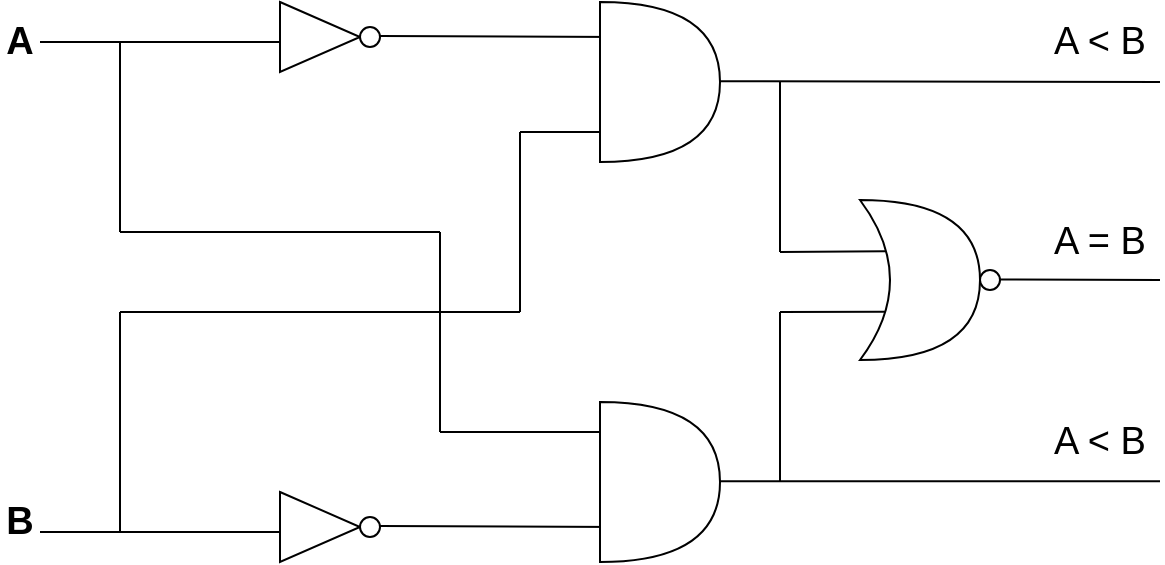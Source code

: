 <mxfile version="20.6.0" type="device"><diagram id="5YLjFstM2gn-YZMDXAR0" name="Comparator"><mxGraphModel dx="918" dy="1358" grid="1" gridSize="10" guides="1" tooltips="1" connect="1" arrows="1" fold="1" page="1" pageScale="1" pageWidth="827" pageHeight="1169" math="0" shadow="0"><root><mxCell id="0"/><mxCell id="1" parent="0"/><mxCell id="xJcR0Pixwjbmy3PmEUVQ-1" value="&lt;font style=&quot;font-size: 19px;&quot;&gt;&lt;b&gt;A&lt;/b&gt;&lt;/font&gt;" style="text;html=1;strokeColor=none;fillColor=none;align=center;verticalAlign=middle;whiteSpace=wrap;rounded=0;" vertex="1" parent="1"><mxGeometry x="100" y="410" width="20" height="30" as="geometry"/></mxCell><mxCell id="xJcR0Pixwjbmy3PmEUVQ-2" value="&lt;font style=&quot;font-size: 19px;&quot;&gt;&lt;b&gt;B&lt;/b&gt;&lt;/font&gt;" style="text;html=1;strokeColor=none;fillColor=none;align=center;verticalAlign=middle;whiteSpace=wrap;rounded=0;" vertex="1" parent="1"><mxGeometry x="100" y="650" width="20" height="30" as="geometry"/></mxCell><mxCell id="xJcR0Pixwjbmy3PmEUVQ-3" value="" style="endArrow=none;html=1;rounded=0;fontSize=19;exitX=1;exitY=0.5;exitDx=0;exitDy=0;" edge="1" parent="1" source="xJcR0Pixwjbmy3PmEUVQ-1"><mxGeometry width="50" height="50" relative="1" as="geometry"><mxPoint x="380" y="610" as="sourcePoint"/><mxPoint x="240" y="425" as="targetPoint"/><Array as="points"><mxPoint x="180" y="425"/></Array></mxGeometry></mxCell><mxCell id="xJcR0Pixwjbmy3PmEUVQ-4" value="" style="triangle;whiteSpace=wrap;html=1;fontSize=19;" vertex="1" parent="1"><mxGeometry x="240" y="405" width="40" height="35" as="geometry"/></mxCell><mxCell id="xJcR0Pixwjbmy3PmEUVQ-5" value="" style="ellipse;whiteSpace=wrap;html=1;fontSize=19;" vertex="1" parent="1"><mxGeometry x="280" y="417.5" width="10" height="10" as="geometry"/></mxCell><mxCell id="xJcR0Pixwjbmy3PmEUVQ-6" value="" style="endArrow=none;html=1;rounded=0;fontSize=19;" edge="1" parent="1"><mxGeometry width="50" height="50" relative="1" as="geometry"><mxPoint x="290" y="422" as="sourcePoint"/><mxPoint x="410" y="422.5" as="targetPoint"/></mxGeometry></mxCell><mxCell id="xJcR0Pixwjbmy3PmEUVQ-7" value="" style="shape=or;whiteSpace=wrap;html=1;fontSize=19;" vertex="1" parent="1"><mxGeometry x="400" y="405" width="60" height="80" as="geometry"/></mxCell><mxCell id="xJcR0Pixwjbmy3PmEUVQ-8" value="" style="endArrow=none;html=1;rounded=0;fontSize=19;" edge="1" parent="1"><mxGeometry width="50" height="50" relative="1" as="geometry"><mxPoint x="120" y="670" as="sourcePoint"/><mxPoint x="240" y="670" as="targetPoint"/></mxGeometry></mxCell><mxCell id="xJcR0Pixwjbmy3PmEUVQ-9" value="" style="triangle;whiteSpace=wrap;html=1;fontSize=19;" vertex="1" parent="1"><mxGeometry x="240" y="650" width="40" height="35" as="geometry"/></mxCell><mxCell id="xJcR0Pixwjbmy3PmEUVQ-10" value="" style="ellipse;whiteSpace=wrap;html=1;fontSize=19;" vertex="1" parent="1"><mxGeometry x="280" y="662.5" width="10" height="10" as="geometry"/></mxCell><mxCell id="xJcR0Pixwjbmy3PmEUVQ-11" value="" style="endArrow=none;html=1;rounded=0;fontSize=19;" edge="1" parent="1"><mxGeometry width="50" height="50" relative="1" as="geometry"><mxPoint x="290" y="667" as="sourcePoint"/><mxPoint x="410" y="667.5" as="targetPoint"/></mxGeometry></mxCell><mxCell id="xJcR0Pixwjbmy3PmEUVQ-12" value="" style="shape=or;whiteSpace=wrap;html=1;fontSize=19;" vertex="1" parent="1"><mxGeometry x="400" y="605" width="60" height="80" as="geometry"/></mxCell><mxCell id="xJcR0Pixwjbmy3PmEUVQ-13" value="" style="endArrow=none;html=1;rounded=0;fontSize=19;" edge="1" parent="1"><mxGeometry width="50" height="50" relative="1" as="geometry"><mxPoint x="160" y="670" as="sourcePoint"/><mxPoint x="160" y="560" as="targetPoint"/></mxGeometry></mxCell><mxCell id="xJcR0Pixwjbmy3PmEUVQ-14" value="" style="endArrow=none;html=1;rounded=0;fontSize=19;" edge="1" parent="1"><mxGeometry width="50" height="50" relative="1" as="geometry"><mxPoint x="160" y="560" as="sourcePoint"/><mxPoint x="360" y="560" as="targetPoint"/></mxGeometry></mxCell><mxCell id="xJcR0Pixwjbmy3PmEUVQ-15" value="" style="endArrow=none;html=1;rounded=0;fontSize=19;" edge="1" parent="1"><mxGeometry width="50" height="50" relative="1" as="geometry"><mxPoint x="360" y="560" as="sourcePoint"/><mxPoint x="360" y="470" as="targetPoint"/></mxGeometry></mxCell><mxCell id="xJcR0Pixwjbmy3PmEUVQ-16" value="" style="endArrow=none;html=1;rounded=0;fontSize=19;" edge="1" parent="1"><mxGeometry width="50" height="50" relative="1" as="geometry"><mxPoint x="360" y="470" as="sourcePoint"/><mxPoint x="400" y="470" as="targetPoint"/><Array as="points"><mxPoint x="390" y="470"/></Array></mxGeometry></mxCell><mxCell id="xJcR0Pixwjbmy3PmEUVQ-17" value="" style="endArrow=none;html=1;rounded=0;fontSize=19;" edge="1" parent="1"><mxGeometry width="50" height="50" relative="1" as="geometry"><mxPoint x="160" y="520" as="sourcePoint"/><mxPoint x="160" y="425" as="targetPoint"/></mxGeometry></mxCell><mxCell id="xJcR0Pixwjbmy3PmEUVQ-18" value="" style="endArrow=none;html=1;rounded=0;fontSize=19;" edge="1" parent="1"><mxGeometry width="50" height="50" relative="1" as="geometry"><mxPoint x="160" y="520" as="sourcePoint"/><mxPoint x="320" y="520" as="targetPoint"/></mxGeometry></mxCell><mxCell id="xJcR0Pixwjbmy3PmEUVQ-19" value="" style="endArrow=none;html=1;rounded=0;fontSize=19;" edge="1" parent="1"><mxGeometry width="50" height="50" relative="1" as="geometry"><mxPoint x="320" y="620" as="sourcePoint"/><mxPoint x="320" y="520" as="targetPoint"/></mxGeometry></mxCell><mxCell id="xJcR0Pixwjbmy3PmEUVQ-20" value="" style="endArrow=none;html=1;rounded=0;fontSize=19;entryX=0;entryY=0.188;entryDx=0;entryDy=0;entryPerimeter=0;" edge="1" parent="1" target="xJcR0Pixwjbmy3PmEUVQ-12"><mxGeometry width="50" height="50" relative="1" as="geometry"><mxPoint x="320" y="620" as="sourcePoint"/><mxPoint x="370" y="570" as="targetPoint"/></mxGeometry></mxCell><mxCell id="xJcR0Pixwjbmy3PmEUVQ-22" value="" style="endArrow=none;html=1;rounded=0;fontSize=19;" edge="1" parent="1"><mxGeometry width="50" height="50" relative="1" as="geometry"><mxPoint x="460" y="444.58" as="sourcePoint"/><mxPoint x="680" y="445" as="targetPoint"/></mxGeometry></mxCell><mxCell id="xJcR0Pixwjbmy3PmEUVQ-23" value="A &amp;lt; B" style="text;html=1;strokeColor=none;fillColor=none;align=center;verticalAlign=middle;whiteSpace=wrap;rounded=0;fontSize=19;" vertex="1" parent="1"><mxGeometry x="620" y="410" width="60" height="30" as="geometry"/></mxCell><mxCell id="xJcR0Pixwjbmy3PmEUVQ-25" value="" style="shape=xor;whiteSpace=wrap;html=1;fontSize=19;" vertex="1" parent="1"><mxGeometry x="530" y="504" width="60" height="80" as="geometry"/></mxCell><mxCell id="xJcR0Pixwjbmy3PmEUVQ-26" value="" style="endArrow=none;html=1;rounded=0;fontSize=19;" edge="1" parent="1"><mxGeometry width="50" height="50" relative="1" as="geometry"><mxPoint x="490" y="530" as="sourcePoint"/><mxPoint x="490" y="445" as="targetPoint"/></mxGeometry></mxCell><mxCell id="xJcR0Pixwjbmy3PmEUVQ-27" value="" style="endArrow=none;html=1;rounded=0;fontSize=19;" edge="1" parent="1"><mxGeometry width="50" height="50" relative="1" as="geometry"><mxPoint x="460" y="644.58" as="sourcePoint"/><mxPoint x="680" y="644.58" as="targetPoint"/></mxGeometry></mxCell><mxCell id="xJcR0Pixwjbmy3PmEUVQ-28" value="A &amp;lt; B" style="text;html=1;strokeColor=none;fillColor=none;align=center;verticalAlign=middle;whiteSpace=wrap;rounded=0;fontSize=19;" vertex="1" parent="1"><mxGeometry x="620" y="610" width="60" height="30" as="geometry"/></mxCell><mxCell id="xJcR0Pixwjbmy3PmEUVQ-29" value="" style="endArrow=none;html=1;rounded=0;fontSize=19;" edge="1" parent="1"><mxGeometry width="50" height="50" relative="1" as="geometry"><mxPoint x="600" y="543.76" as="sourcePoint"/><mxPoint x="680" y="544" as="targetPoint"/></mxGeometry></mxCell><mxCell id="xJcR0Pixwjbmy3PmEUVQ-30" value="A = B" style="text;html=1;strokeColor=none;fillColor=none;align=center;verticalAlign=middle;whiteSpace=wrap;rounded=0;fontSize=19;" vertex="1" parent="1"><mxGeometry x="620" y="510" width="60" height="30" as="geometry"/></mxCell><mxCell id="xJcR0Pixwjbmy3PmEUVQ-31" value="" style="endArrow=none;html=1;rounded=0;fontSize=19;" edge="1" parent="1"><mxGeometry width="50" height="50" relative="1" as="geometry"><mxPoint x="490" y="645" as="sourcePoint"/><mxPoint x="490" y="560" as="targetPoint"/></mxGeometry></mxCell><mxCell id="xJcR0Pixwjbmy3PmEUVQ-32" value="" style="endArrow=none;html=1;rounded=0;fontSize=19;entryX=0.208;entryY=0.699;entryDx=0;entryDy=0;entryPerimeter=0;" edge="1" parent="1" target="xJcR0Pixwjbmy3PmEUVQ-25"><mxGeometry width="50" height="50" relative="1" as="geometry"><mxPoint x="490" y="560" as="sourcePoint"/><mxPoint x="540" y="560" as="targetPoint"/></mxGeometry></mxCell><mxCell id="xJcR0Pixwjbmy3PmEUVQ-33" value="" style="endArrow=none;html=1;rounded=0;fontSize=19;entryX=0.214;entryY=0.321;entryDx=0;entryDy=0;entryPerimeter=0;" edge="1" parent="1" target="xJcR0Pixwjbmy3PmEUVQ-25"><mxGeometry width="50" height="50" relative="1" as="geometry"><mxPoint x="490" y="530" as="sourcePoint"/><mxPoint x="540" y="480" as="targetPoint"/></mxGeometry></mxCell><mxCell id="xJcR0Pixwjbmy3PmEUVQ-34" value="" style="ellipse;whiteSpace=wrap;html=1;fontSize=19;" vertex="1" parent="1"><mxGeometry x="590" y="539" width="10" height="10" as="geometry"/></mxCell></root></mxGraphModel></diagram></mxfile>